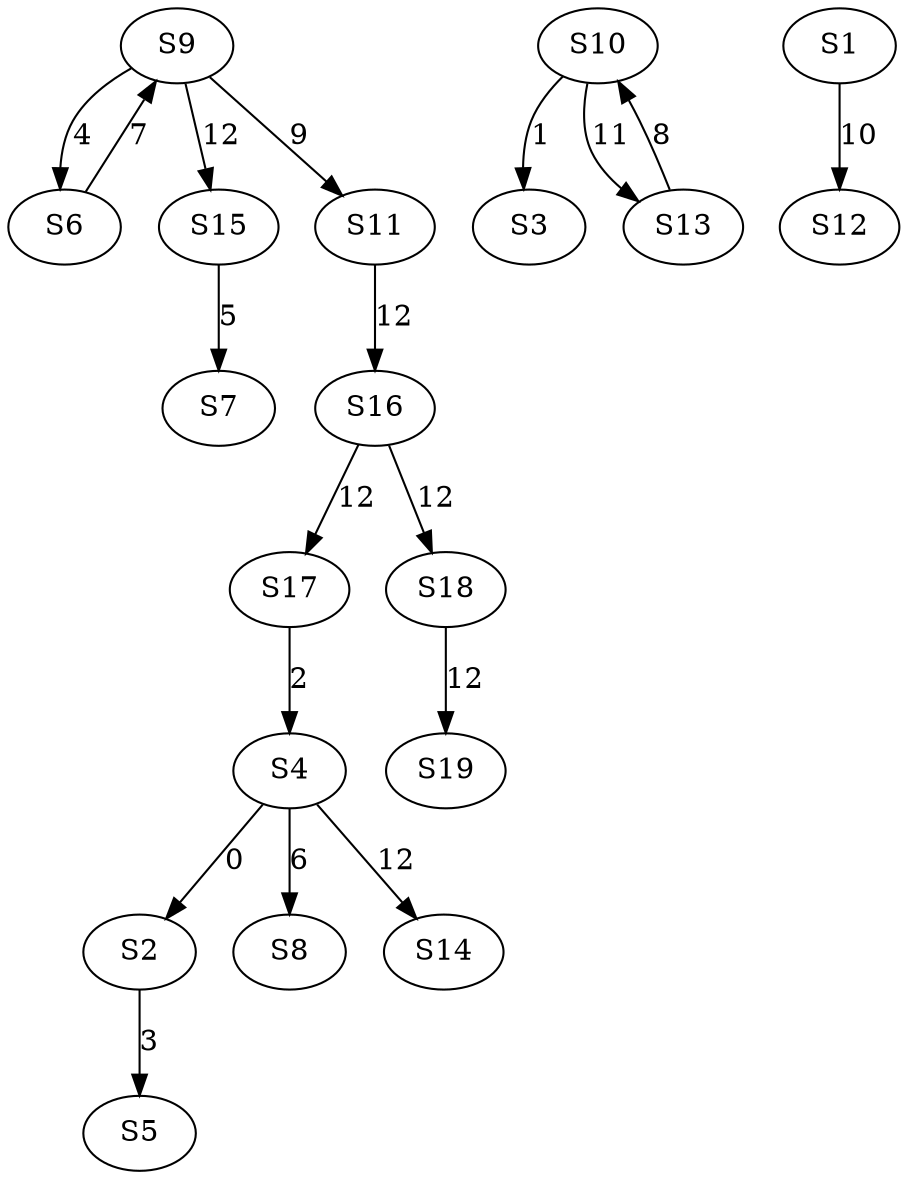 strict digraph {
	S4 -> S2 [ label = 0 ];
	S10 -> S3 [ label = 1 ];
	S17 -> S4 [ label = 2 ];
	S2 -> S5 [ label = 3 ];
	S9 -> S6 [ label = 4 ];
	S15 -> S7 [ label = 5 ];
	S4 -> S8 [ label = 6 ];
	S6 -> S9 [ label = 7 ];
	S13 -> S10 [ label = 8 ];
	S9 -> S11 [ label = 9 ];
	S1 -> S12 [ label = 10 ];
	S10 -> S13 [ label = 11 ];
	S4 -> S14 [ label = 12 ];
	S9 -> S15 [ label = 12 ];
	S11 -> S16 [ label = 12 ];
	S16 -> S17 [ label = 12 ];
	S16 -> S18 [ label = 12 ];
	S18 -> S19 [ label = 12 ];
}